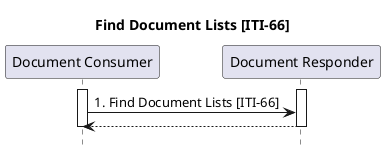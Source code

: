 @startuml
title Find Document Lists [ITI-66]
hide footbox
participant "Document Consumer" as DocumentConsumer
participant "Document Responder" as DocumentResponder
activate "DocumentConsumer"
activate "DocumentResponder"
"DocumentConsumer" -> "DocumentResponder" : 1. Find Document Lists [ITI-66]
return
deactivate "DocumentConsumer"
deactivate "DocumentResponder"
@enduml
